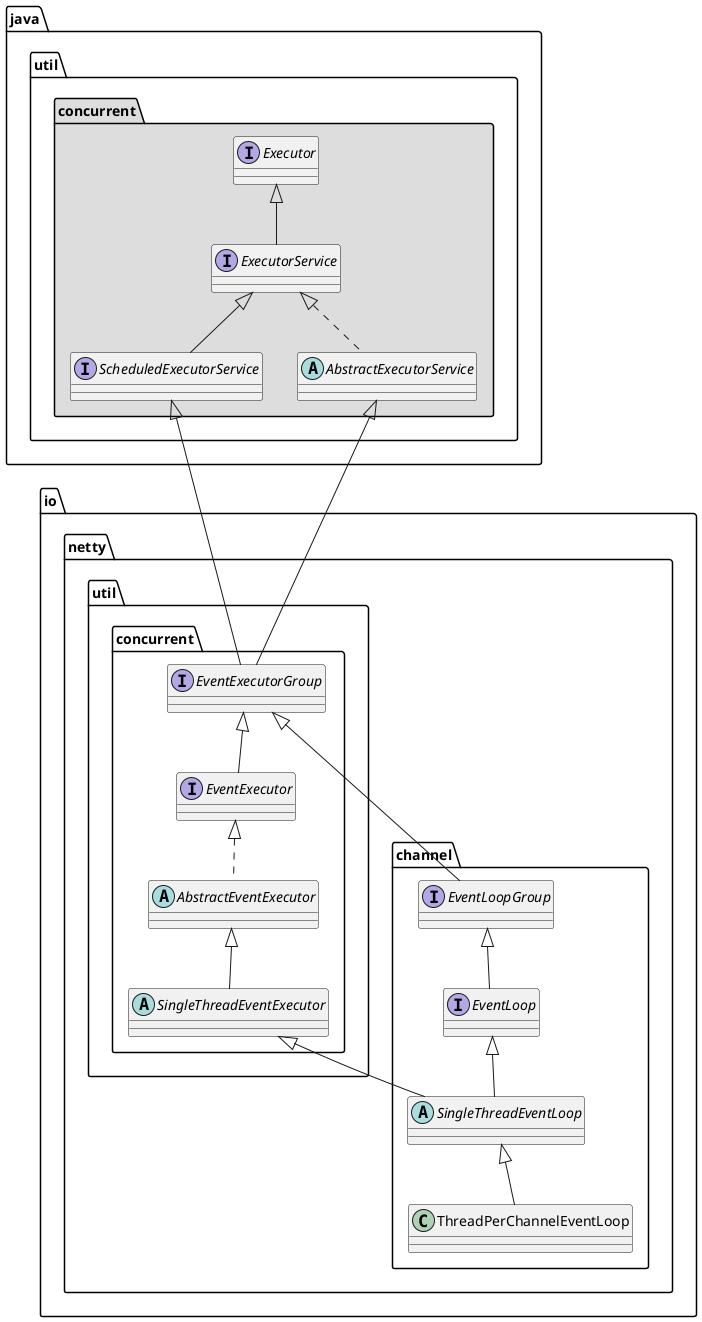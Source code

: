 @startuml
'https://plantuml.com/class-diagram
package "java.util.concurrent" #DDDDDD {
interface Executor
interface ExecutorService
interface ScheduledExecutorService
abstract Class AbstractExecutorService
  Executor <|-- ExecutorService
  ExecutorService <|-- ScheduledExecutorService
  ExecutorService <|.. AbstractExecutorService
}

package "io.netty.util.concurrent" {
interface EventExecutorGroup
interface EventExecutor
abstract AbstractEventExecutor
abstract SingleThreadEventExecutor
AbstractExecutorService <|-- EventExecutorGroup
ScheduledExecutorService <|-- EventExecutorGroup
EventExecutorGroup <|-- EventExecutor
EventExecutor <|.. AbstractEventExecutor
AbstractEventExecutor <|-- SingleThreadEventExecutor
}

package "io.netty.channel"{
interface EventLoopGroup
interface EventLoop
abstract SingleThreadEventLoop
Class ThreadPerChannelEventLoop
EventExecutorGroup <|-- EventLoopGroup
EventLoopGroup <|-- EventLoop
EventLoop <|-- SingleThreadEventLoop
SingleThreadEventExecutor <|-- SingleThreadEventLoop
SingleThreadEventLoop <|-- ThreadPerChannelEventLoop
}
@enduml